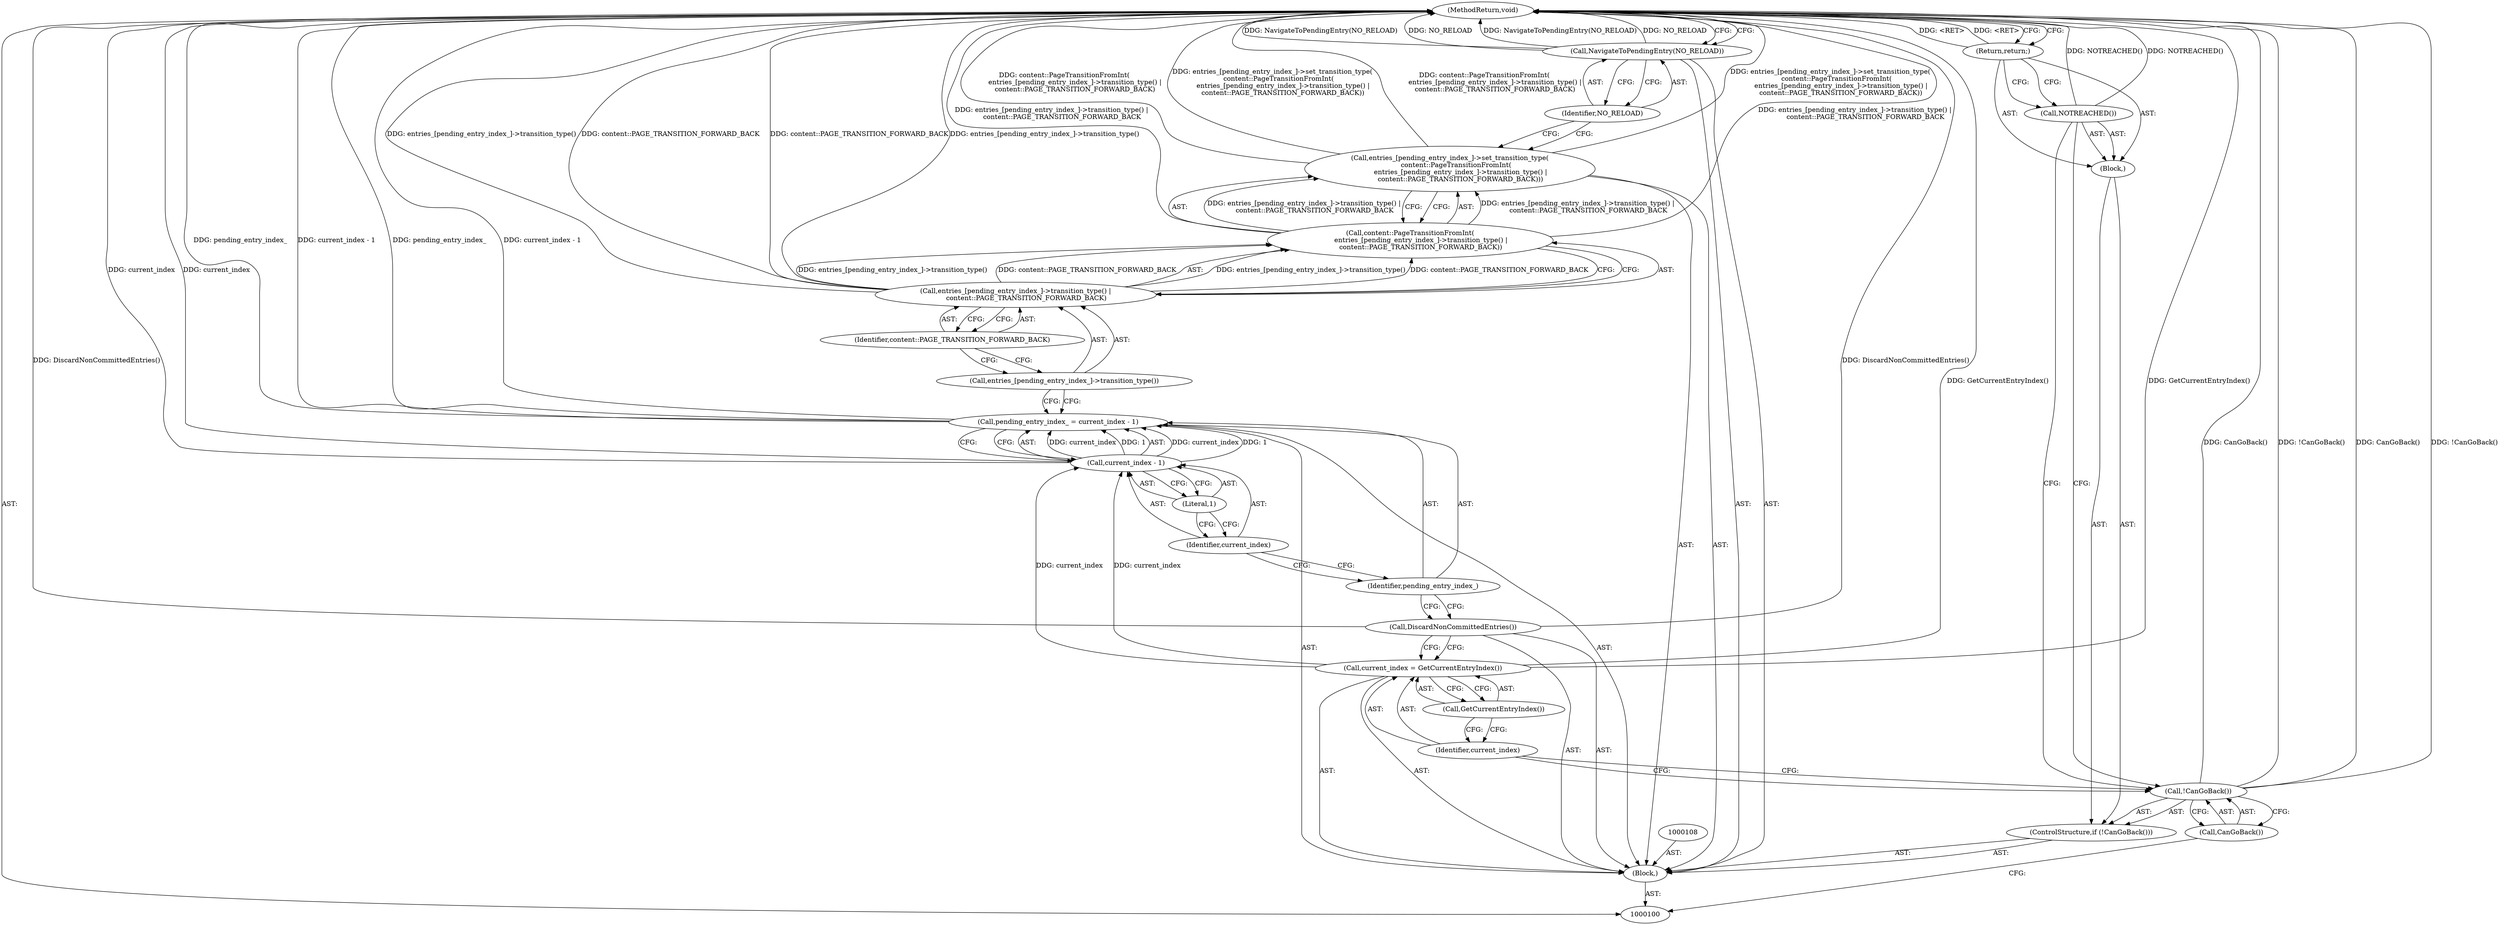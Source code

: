 digraph "0_Chrome_6a13a6c2fbae0b3269743e6a141fdfe0d9ec9793_2" {
"1000125" [label="(MethodReturn,void)"];
"1000101" [label="(Block,)"];
"1000113" [label="(Call,pending_entry_index_ = current_index - 1)"];
"1000114" [label="(Identifier,pending_entry_index_)"];
"1000115" [label="(Call,current_index - 1)"];
"1000116" [label="(Identifier,current_index)"];
"1000117" [label="(Literal,1)"];
"1000118" [label="(Call,entries_[pending_entry_index_]->set_transition_type(\n      content::PageTransitionFromInt(\n          entries_[pending_entry_index_]->transition_type() |\n          content::PAGE_TRANSITION_FORWARD_BACK)))"];
"1000119" [label="(Call,content::PageTransitionFromInt(\n          entries_[pending_entry_index_]->transition_type() |\n          content::PAGE_TRANSITION_FORWARD_BACK))"];
"1000120" [label="(Call,entries_[pending_entry_index_]->transition_type() |\n          content::PAGE_TRANSITION_FORWARD_BACK)"];
"1000121" [label="(Call,entries_[pending_entry_index_]->transition_type())"];
"1000122" [label="(Identifier,content::PAGE_TRANSITION_FORWARD_BACK)"];
"1000123" [label="(Call,NavigateToPendingEntry(NO_RELOAD))"];
"1000124" [label="(Identifier,NO_RELOAD)"];
"1000102" [label="(ControlStructure,if (!CanGoBack()))"];
"1000105" [label="(Block,)"];
"1000103" [label="(Call,!CanGoBack())"];
"1000104" [label="(Call,CanGoBack())"];
"1000106" [label="(Call,NOTREACHED())"];
"1000107" [label="(Return,return;)"];
"1000111" [label="(Call,GetCurrentEntryIndex())"];
"1000109" [label="(Call,current_index = GetCurrentEntryIndex())"];
"1000110" [label="(Identifier,current_index)"];
"1000112" [label="(Call,DiscardNonCommittedEntries())"];
"1000125" -> "1000100"  [label="AST: "];
"1000125" -> "1000107"  [label="CFG: "];
"1000125" -> "1000123"  [label="CFG: "];
"1000103" -> "1000125"  [label="DDG: CanGoBack()"];
"1000103" -> "1000125"  [label="DDG: !CanGoBack()"];
"1000113" -> "1000125"  [label="DDG: pending_entry_index_"];
"1000113" -> "1000125"  [label="DDG: current_index - 1"];
"1000123" -> "1000125"  [label="DDG: NavigateToPendingEntry(NO_RELOAD)"];
"1000123" -> "1000125"  [label="DDG: NO_RELOAD"];
"1000118" -> "1000125"  [label="DDG: entries_[pending_entry_index_]->set_transition_type(\n      content::PageTransitionFromInt(\n          entries_[pending_entry_index_]->transition_type() |\n          content::PAGE_TRANSITION_FORWARD_BACK))"];
"1000118" -> "1000125"  [label="DDG: content::PageTransitionFromInt(\n          entries_[pending_entry_index_]->transition_type() |\n          content::PAGE_TRANSITION_FORWARD_BACK)"];
"1000112" -> "1000125"  [label="DDG: DiscardNonCommittedEntries()"];
"1000120" -> "1000125"  [label="DDG: content::PAGE_TRANSITION_FORWARD_BACK"];
"1000120" -> "1000125"  [label="DDG: entries_[pending_entry_index_]->transition_type()"];
"1000119" -> "1000125"  [label="DDG: entries_[pending_entry_index_]->transition_type() |\n          content::PAGE_TRANSITION_FORWARD_BACK"];
"1000109" -> "1000125"  [label="DDG: GetCurrentEntryIndex()"];
"1000115" -> "1000125"  [label="DDG: current_index"];
"1000106" -> "1000125"  [label="DDG: NOTREACHED()"];
"1000107" -> "1000125"  [label="DDG: <RET>"];
"1000101" -> "1000100"  [label="AST: "];
"1000102" -> "1000101"  [label="AST: "];
"1000108" -> "1000101"  [label="AST: "];
"1000109" -> "1000101"  [label="AST: "];
"1000112" -> "1000101"  [label="AST: "];
"1000113" -> "1000101"  [label="AST: "];
"1000118" -> "1000101"  [label="AST: "];
"1000123" -> "1000101"  [label="AST: "];
"1000113" -> "1000101"  [label="AST: "];
"1000113" -> "1000115"  [label="CFG: "];
"1000114" -> "1000113"  [label="AST: "];
"1000115" -> "1000113"  [label="AST: "];
"1000121" -> "1000113"  [label="CFG: "];
"1000113" -> "1000125"  [label="DDG: pending_entry_index_"];
"1000113" -> "1000125"  [label="DDG: current_index - 1"];
"1000115" -> "1000113"  [label="DDG: current_index"];
"1000115" -> "1000113"  [label="DDG: 1"];
"1000114" -> "1000113"  [label="AST: "];
"1000114" -> "1000112"  [label="CFG: "];
"1000116" -> "1000114"  [label="CFG: "];
"1000115" -> "1000113"  [label="AST: "];
"1000115" -> "1000117"  [label="CFG: "];
"1000116" -> "1000115"  [label="AST: "];
"1000117" -> "1000115"  [label="AST: "];
"1000113" -> "1000115"  [label="CFG: "];
"1000115" -> "1000125"  [label="DDG: current_index"];
"1000115" -> "1000113"  [label="DDG: current_index"];
"1000115" -> "1000113"  [label="DDG: 1"];
"1000109" -> "1000115"  [label="DDG: current_index"];
"1000116" -> "1000115"  [label="AST: "];
"1000116" -> "1000114"  [label="CFG: "];
"1000117" -> "1000116"  [label="CFG: "];
"1000117" -> "1000115"  [label="AST: "];
"1000117" -> "1000116"  [label="CFG: "];
"1000115" -> "1000117"  [label="CFG: "];
"1000118" -> "1000101"  [label="AST: "];
"1000118" -> "1000119"  [label="CFG: "];
"1000119" -> "1000118"  [label="AST: "];
"1000124" -> "1000118"  [label="CFG: "];
"1000118" -> "1000125"  [label="DDG: entries_[pending_entry_index_]->set_transition_type(\n      content::PageTransitionFromInt(\n          entries_[pending_entry_index_]->transition_type() |\n          content::PAGE_TRANSITION_FORWARD_BACK))"];
"1000118" -> "1000125"  [label="DDG: content::PageTransitionFromInt(\n          entries_[pending_entry_index_]->transition_type() |\n          content::PAGE_TRANSITION_FORWARD_BACK)"];
"1000119" -> "1000118"  [label="DDG: entries_[pending_entry_index_]->transition_type() |\n          content::PAGE_TRANSITION_FORWARD_BACK"];
"1000119" -> "1000118"  [label="AST: "];
"1000119" -> "1000120"  [label="CFG: "];
"1000120" -> "1000119"  [label="AST: "];
"1000118" -> "1000119"  [label="CFG: "];
"1000119" -> "1000125"  [label="DDG: entries_[pending_entry_index_]->transition_type() |\n          content::PAGE_TRANSITION_FORWARD_BACK"];
"1000119" -> "1000118"  [label="DDG: entries_[pending_entry_index_]->transition_type() |\n          content::PAGE_TRANSITION_FORWARD_BACK"];
"1000120" -> "1000119"  [label="DDG: entries_[pending_entry_index_]->transition_type()"];
"1000120" -> "1000119"  [label="DDG: content::PAGE_TRANSITION_FORWARD_BACK"];
"1000120" -> "1000119"  [label="AST: "];
"1000120" -> "1000122"  [label="CFG: "];
"1000121" -> "1000120"  [label="AST: "];
"1000122" -> "1000120"  [label="AST: "];
"1000119" -> "1000120"  [label="CFG: "];
"1000120" -> "1000125"  [label="DDG: content::PAGE_TRANSITION_FORWARD_BACK"];
"1000120" -> "1000125"  [label="DDG: entries_[pending_entry_index_]->transition_type()"];
"1000120" -> "1000119"  [label="DDG: entries_[pending_entry_index_]->transition_type()"];
"1000120" -> "1000119"  [label="DDG: content::PAGE_TRANSITION_FORWARD_BACK"];
"1000121" -> "1000120"  [label="AST: "];
"1000121" -> "1000113"  [label="CFG: "];
"1000122" -> "1000121"  [label="CFG: "];
"1000122" -> "1000120"  [label="AST: "];
"1000122" -> "1000121"  [label="CFG: "];
"1000120" -> "1000122"  [label="CFG: "];
"1000123" -> "1000101"  [label="AST: "];
"1000123" -> "1000124"  [label="CFG: "];
"1000124" -> "1000123"  [label="AST: "];
"1000125" -> "1000123"  [label="CFG: "];
"1000123" -> "1000125"  [label="DDG: NavigateToPendingEntry(NO_RELOAD)"];
"1000123" -> "1000125"  [label="DDG: NO_RELOAD"];
"1000124" -> "1000123"  [label="AST: "];
"1000124" -> "1000118"  [label="CFG: "];
"1000123" -> "1000124"  [label="CFG: "];
"1000102" -> "1000101"  [label="AST: "];
"1000103" -> "1000102"  [label="AST: "];
"1000105" -> "1000102"  [label="AST: "];
"1000105" -> "1000102"  [label="AST: "];
"1000106" -> "1000105"  [label="AST: "];
"1000107" -> "1000105"  [label="AST: "];
"1000103" -> "1000102"  [label="AST: "];
"1000103" -> "1000104"  [label="CFG: "];
"1000104" -> "1000103"  [label="AST: "];
"1000106" -> "1000103"  [label="CFG: "];
"1000110" -> "1000103"  [label="CFG: "];
"1000103" -> "1000125"  [label="DDG: CanGoBack()"];
"1000103" -> "1000125"  [label="DDG: !CanGoBack()"];
"1000104" -> "1000103"  [label="AST: "];
"1000104" -> "1000100"  [label="CFG: "];
"1000103" -> "1000104"  [label="CFG: "];
"1000106" -> "1000105"  [label="AST: "];
"1000106" -> "1000103"  [label="CFG: "];
"1000107" -> "1000106"  [label="CFG: "];
"1000106" -> "1000125"  [label="DDG: NOTREACHED()"];
"1000107" -> "1000105"  [label="AST: "];
"1000107" -> "1000106"  [label="CFG: "];
"1000125" -> "1000107"  [label="CFG: "];
"1000107" -> "1000125"  [label="DDG: <RET>"];
"1000111" -> "1000109"  [label="AST: "];
"1000111" -> "1000110"  [label="CFG: "];
"1000109" -> "1000111"  [label="CFG: "];
"1000109" -> "1000101"  [label="AST: "];
"1000109" -> "1000111"  [label="CFG: "];
"1000110" -> "1000109"  [label="AST: "];
"1000111" -> "1000109"  [label="AST: "];
"1000112" -> "1000109"  [label="CFG: "];
"1000109" -> "1000125"  [label="DDG: GetCurrentEntryIndex()"];
"1000109" -> "1000115"  [label="DDG: current_index"];
"1000110" -> "1000109"  [label="AST: "];
"1000110" -> "1000103"  [label="CFG: "];
"1000111" -> "1000110"  [label="CFG: "];
"1000112" -> "1000101"  [label="AST: "];
"1000112" -> "1000109"  [label="CFG: "];
"1000114" -> "1000112"  [label="CFG: "];
"1000112" -> "1000125"  [label="DDG: DiscardNonCommittedEntries()"];
}
